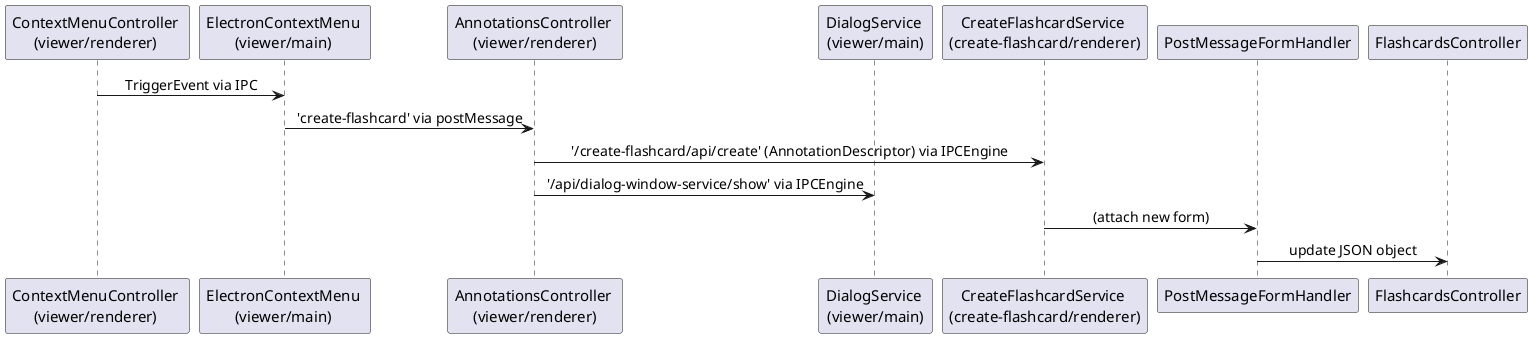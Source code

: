 // need to track the context and the app too and the component.
@startuml

skinparam {

    defaultFontSize 14
    defaultTextAlignment center
    defaultFontName Bitstream Vera Sans Mono

    ParticipantFontSize 15
    LifeLineFontSize 18
    NoteFontSize 14
    NoteBackgroundColor lightgrey
    NoteBorderColor black
 }

participant "ContextMenuController \n(viewer/renderer) " AS ContextMenuController
participant "ElectronContextMenu \n(viewer/main) " AS ElectronContextMenu
participant "AnnotationsController \n(viewer/renderer)" AS AnnotationsController

participant "DialogService \n(viewer/main)" AS DialogService
participant "CreateFlashcardService \n(create-flashcard/renderer)" AS CreateFlashcardService

ContextMenuController -> ElectronContextMenu: TriggerEvent via IPC
ElectronContextMenu -> AnnotationsController: 'create-flashcard' via postMessage

AnnotationsController -> CreateFlashcardService: '/create-flashcard/api/create' (AnnotationDescriptor) via IPCEngine

AnnotationsController -> DialogService: '/api/dialog-window-service/show' via IPCEngine

CreateFlashcardService -> PostMessageFormHandler: (attach new form)

PostMessageFormHandler -> FlashcardsController: update JSON object

@enduml
